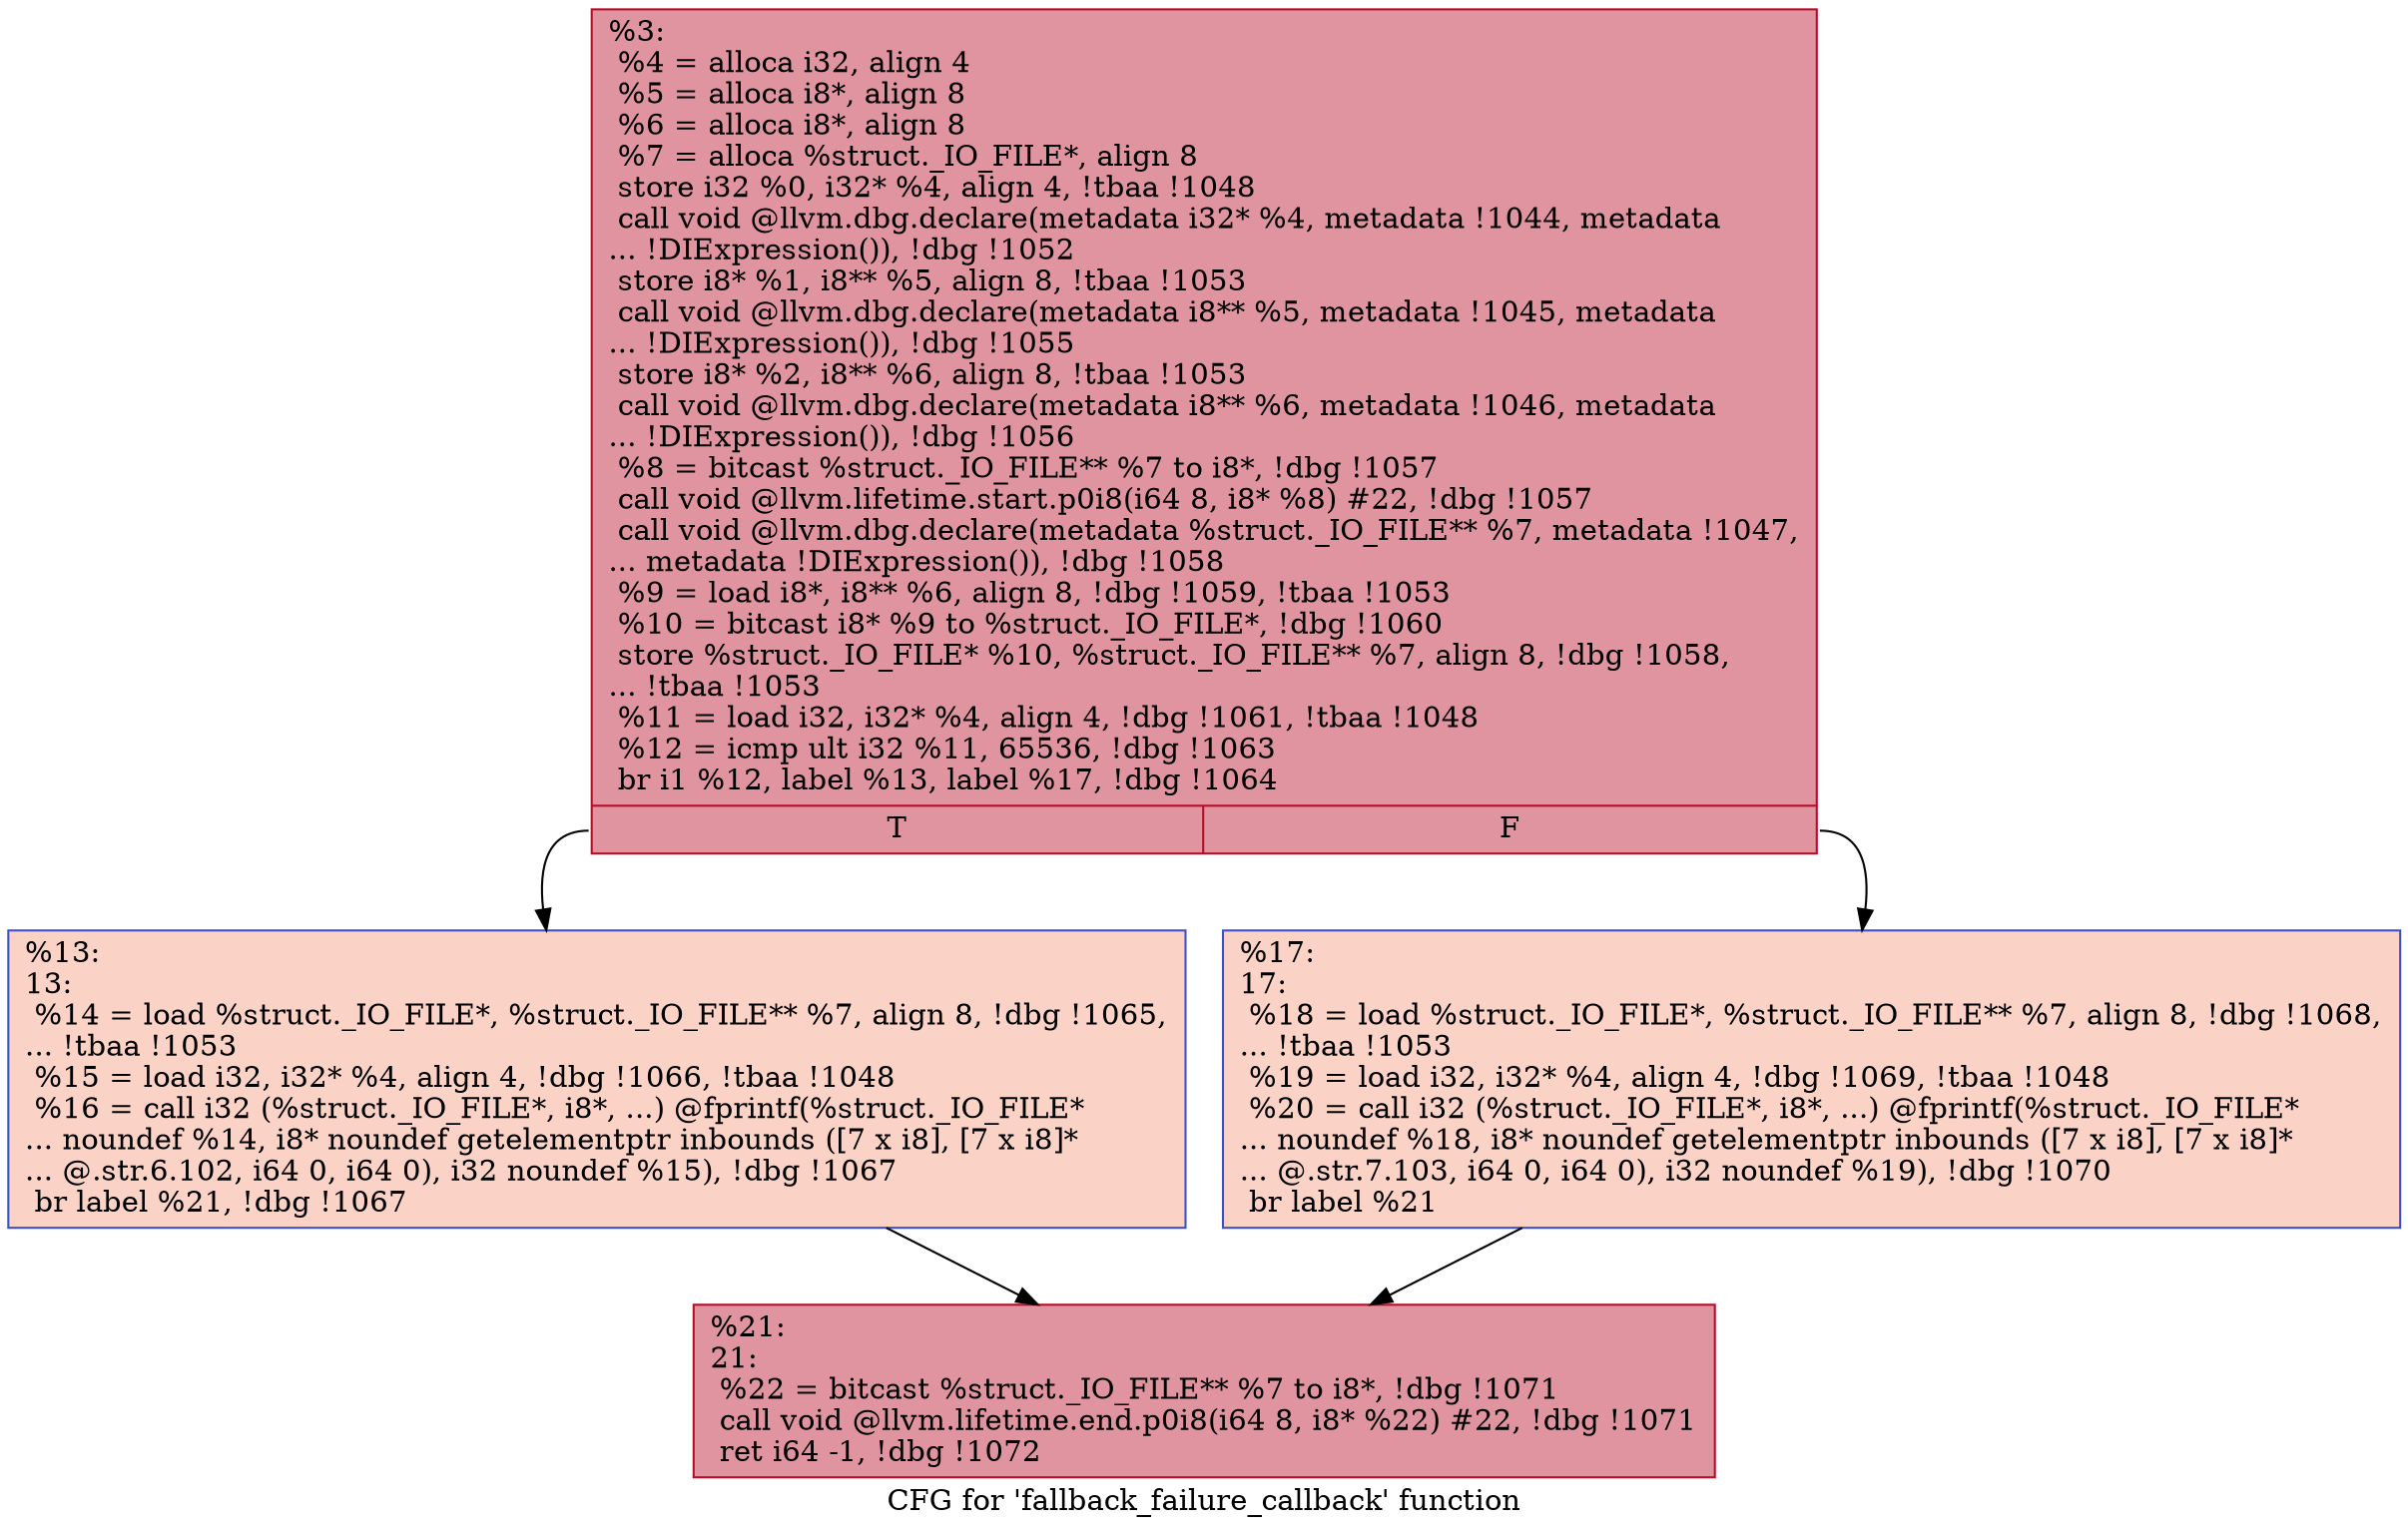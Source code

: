 digraph "CFG for 'fallback_failure_callback' function" {
	label="CFG for 'fallback_failure_callback' function";

	Node0x1ae2880 [shape=record,color="#b70d28ff", style=filled, fillcolor="#b70d2870",label="{%3:\l  %4 = alloca i32, align 4\l  %5 = alloca i8*, align 8\l  %6 = alloca i8*, align 8\l  %7 = alloca %struct._IO_FILE*, align 8\l  store i32 %0, i32* %4, align 4, !tbaa !1048\l  call void @llvm.dbg.declare(metadata i32* %4, metadata !1044, metadata\l... !DIExpression()), !dbg !1052\l  store i8* %1, i8** %5, align 8, !tbaa !1053\l  call void @llvm.dbg.declare(metadata i8** %5, metadata !1045, metadata\l... !DIExpression()), !dbg !1055\l  store i8* %2, i8** %6, align 8, !tbaa !1053\l  call void @llvm.dbg.declare(metadata i8** %6, metadata !1046, metadata\l... !DIExpression()), !dbg !1056\l  %8 = bitcast %struct._IO_FILE** %7 to i8*, !dbg !1057\l  call void @llvm.lifetime.start.p0i8(i64 8, i8* %8) #22, !dbg !1057\l  call void @llvm.dbg.declare(metadata %struct._IO_FILE** %7, metadata !1047,\l... metadata !DIExpression()), !dbg !1058\l  %9 = load i8*, i8** %6, align 8, !dbg !1059, !tbaa !1053\l  %10 = bitcast i8* %9 to %struct._IO_FILE*, !dbg !1060\l  store %struct._IO_FILE* %10, %struct._IO_FILE** %7, align 8, !dbg !1058,\l... !tbaa !1053\l  %11 = load i32, i32* %4, align 4, !dbg !1061, !tbaa !1048\l  %12 = icmp ult i32 %11, 65536, !dbg !1063\l  br i1 %12, label %13, label %17, !dbg !1064\l|{<s0>T|<s1>F}}"];
	Node0x1ae2880:s0 -> Node0x1ae2900;
	Node0x1ae2880:s1 -> Node0x1ae2950;
	Node0x1ae2900 [shape=record,color="#3d50c3ff", style=filled, fillcolor="#f59c7d70",label="{%13:\l13:                                               \l  %14 = load %struct._IO_FILE*, %struct._IO_FILE** %7, align 8, !dbg !1065,\l... !tbaa !1053\l  %15 = load i32, i32* %4, align 4, !dbg !1066, !tbaa !1048\l  %16 = call i32 (%struct._IO_FILE*, i8*, ...) @fprintf(%struct._IO_FILE*\l... noundef %14, i8* noundef getelementptr inbounds ([7 x i8], [7 x i8]*\l... @.str.6.102, i64 0, i64 0), i32 noundef %15), !dbg !1067\l  br label %21, !dbg !1067\l}"];
	Node0x1ae2900 -> Node0x1ae29a0;
	Node0x1ae2950 [shape=record,color="#3d50c3ff", style=filled, fillcolor="#f59c7d70",label="{%17:\l17:                                               \l  %18 = load %struct._IO_FILE*, %struct._IO_FILE** %7, align 8, !dbg !1068,\l... !tbaa !1053\l  %19 = load i32, i32* %4, align 4, !dbg !1069, !tbaa !1048\l  %20 = call i32 (%struct._IO_FILE*, i8*, ...) @fprintf(%struct._IO_FILE*\l... noundef %18, i8* noundef getelementptr inbounds ([7 x i8], [7 x i8]*\l... @.str.7.103, i64 0, i64 0), i32 noundef %19), !dbg !1070\l  br label %21\l}"];
	Node0x1ae2950 -> Node0x1ae29a0;
	Node0x1ae29a0 [shape=record,color="#b70d28ff", style=filled, fillcolor="#b70d2870",label="{%21:\l21:                                               \l  %22 = bitcast %struct._IO_FILE** %7 to i8*, !dbg !1071\l  call void @llvm.lifetime.end.p0i8(i64 8, i8* %22) #22, !dbg !1071\l  ret i64 -1, !dbg !1072\l}"];
}
